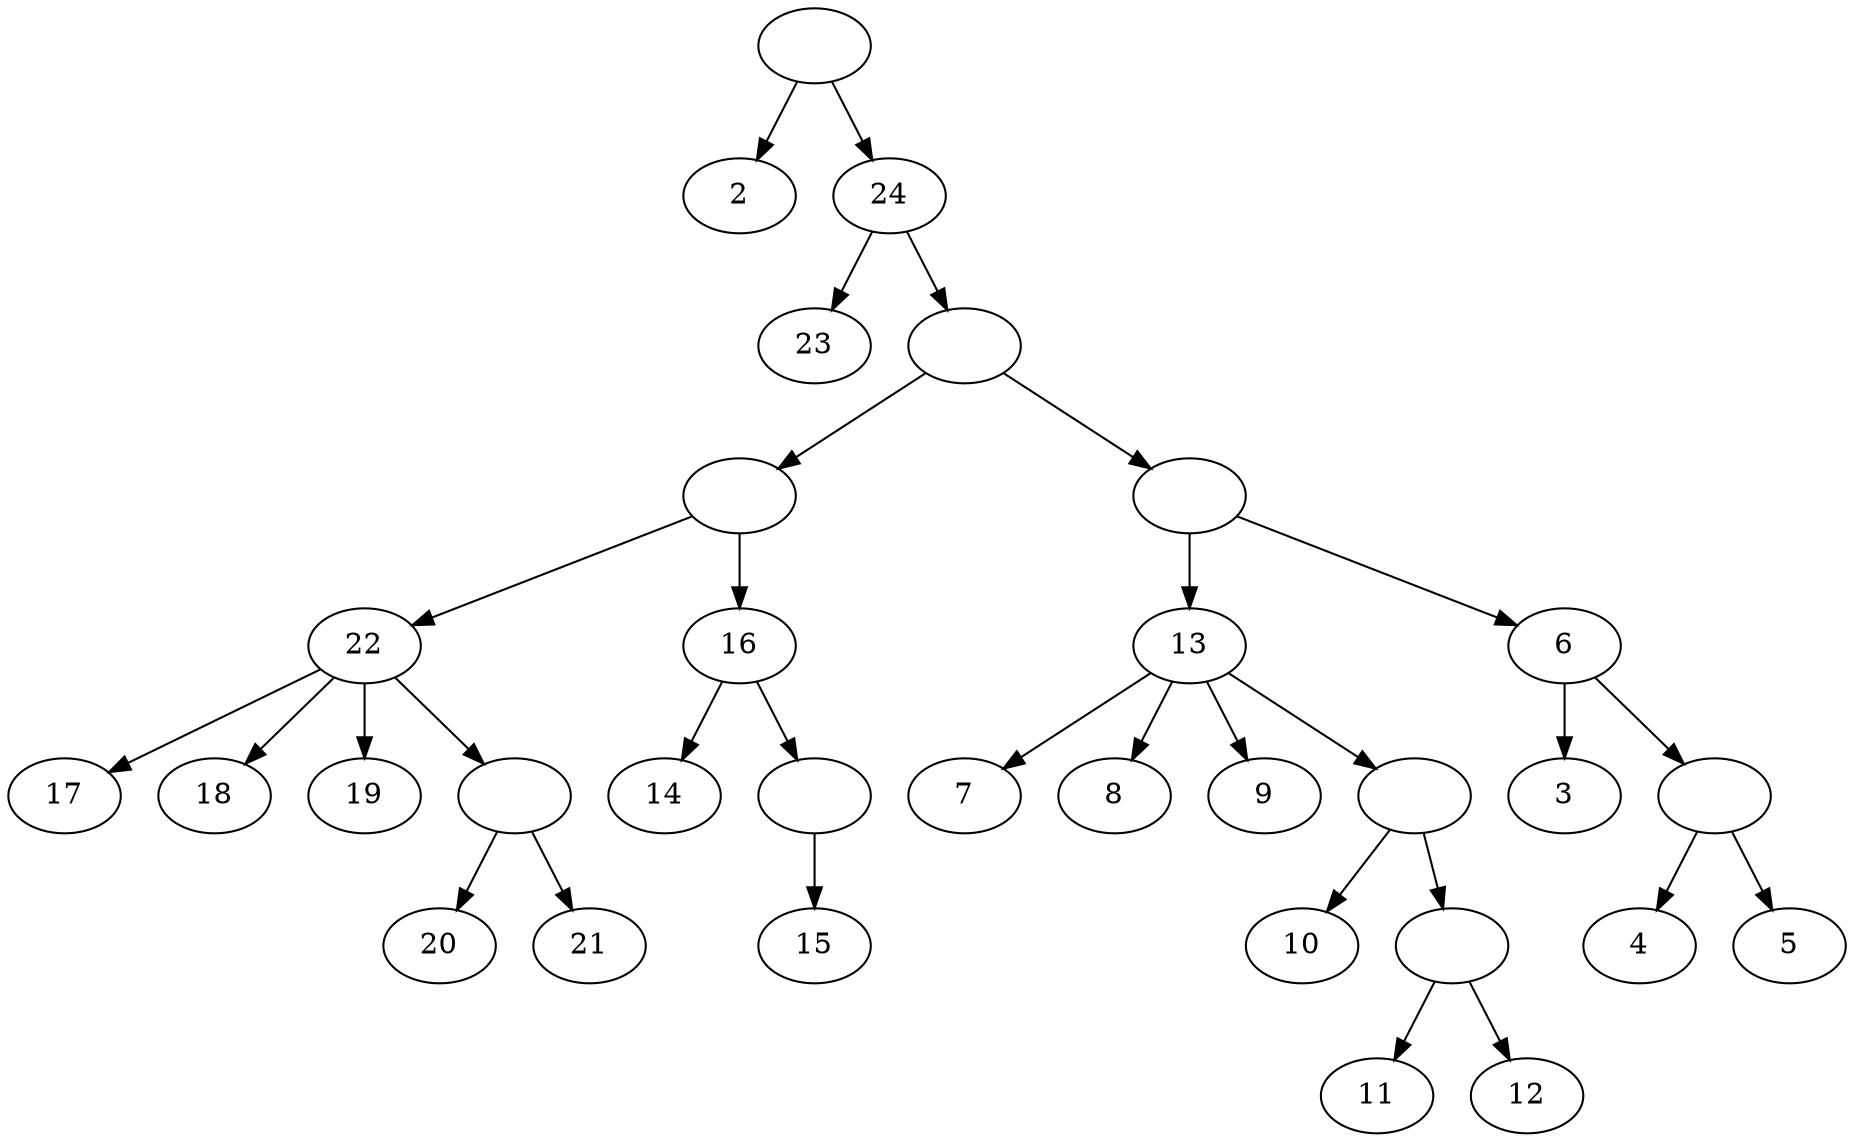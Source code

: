 digraph Vtop{
0 [label=""];
1 [label="2"];
0->1
2 [label="24"];
0->2
3 [label="23"];
2->3
4 [label=""];
2->4
5 [label=""];
4->5
6 [label="22"];
5->6
7 [label="17"];
6->7
8 [label="18"];
6->8
9 [label="19"];
6->9
10 [label=""];
6->10
11 [label="20"];
10->11
12 [label="21"];
10->12
13 [label="16"];
5->13
14 [label="14"];
13->14
15 [label=""];
13->15
16 [label="15"];
15->16
17 [label=""];
4->17
18 [label="13"];
17->18
19 [label="7"];
18->19
20 [label="8"];
18->20
21 [label="9"];
18->21
22 [label=""];
18->22
23 [label="10"];
22->23
24 [label=""];
22->24
25 [label="11"];
24->25
26 [label="12"];
24->26
27 [label="6"];
17->27
28 [label="3"];
27->28
29 [label=""];
27->29
30 [label="4"];
29->30
31 [label="5"];
29->31
}